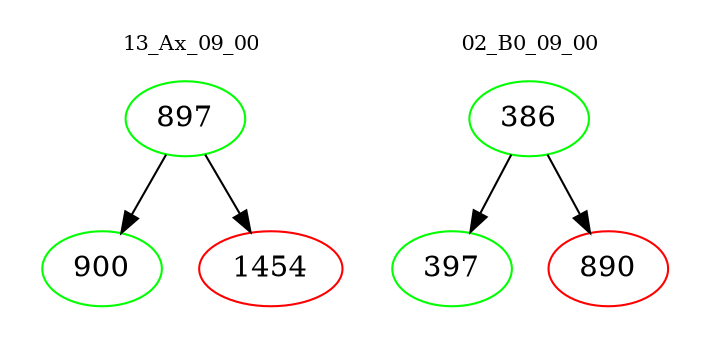 digraph{
subgraph cluster_0 {
color = white
label = "13_Ax_09_00";
fontsize=10;
T0_897 [label="897", color="green"]
T0_897 -> T0_900 [color="black"]
T0_900 [label="900", color="green"]
T0_897 -> T0_1454 [color="black"]
T0_1454 [label="1454", color="red"]
}
subgraph cluster_1 {
color = white
label = "02_B0_09_00";
fontsize=10;
T1_386 [label="386", color="green"]
T1_386 -> T1_397 [color="black"]
T1_397 [label="397", color="green"]
T1_386 -> T1_890 [color="black"]
T1_890 [label="890", color="red"]
}
}

